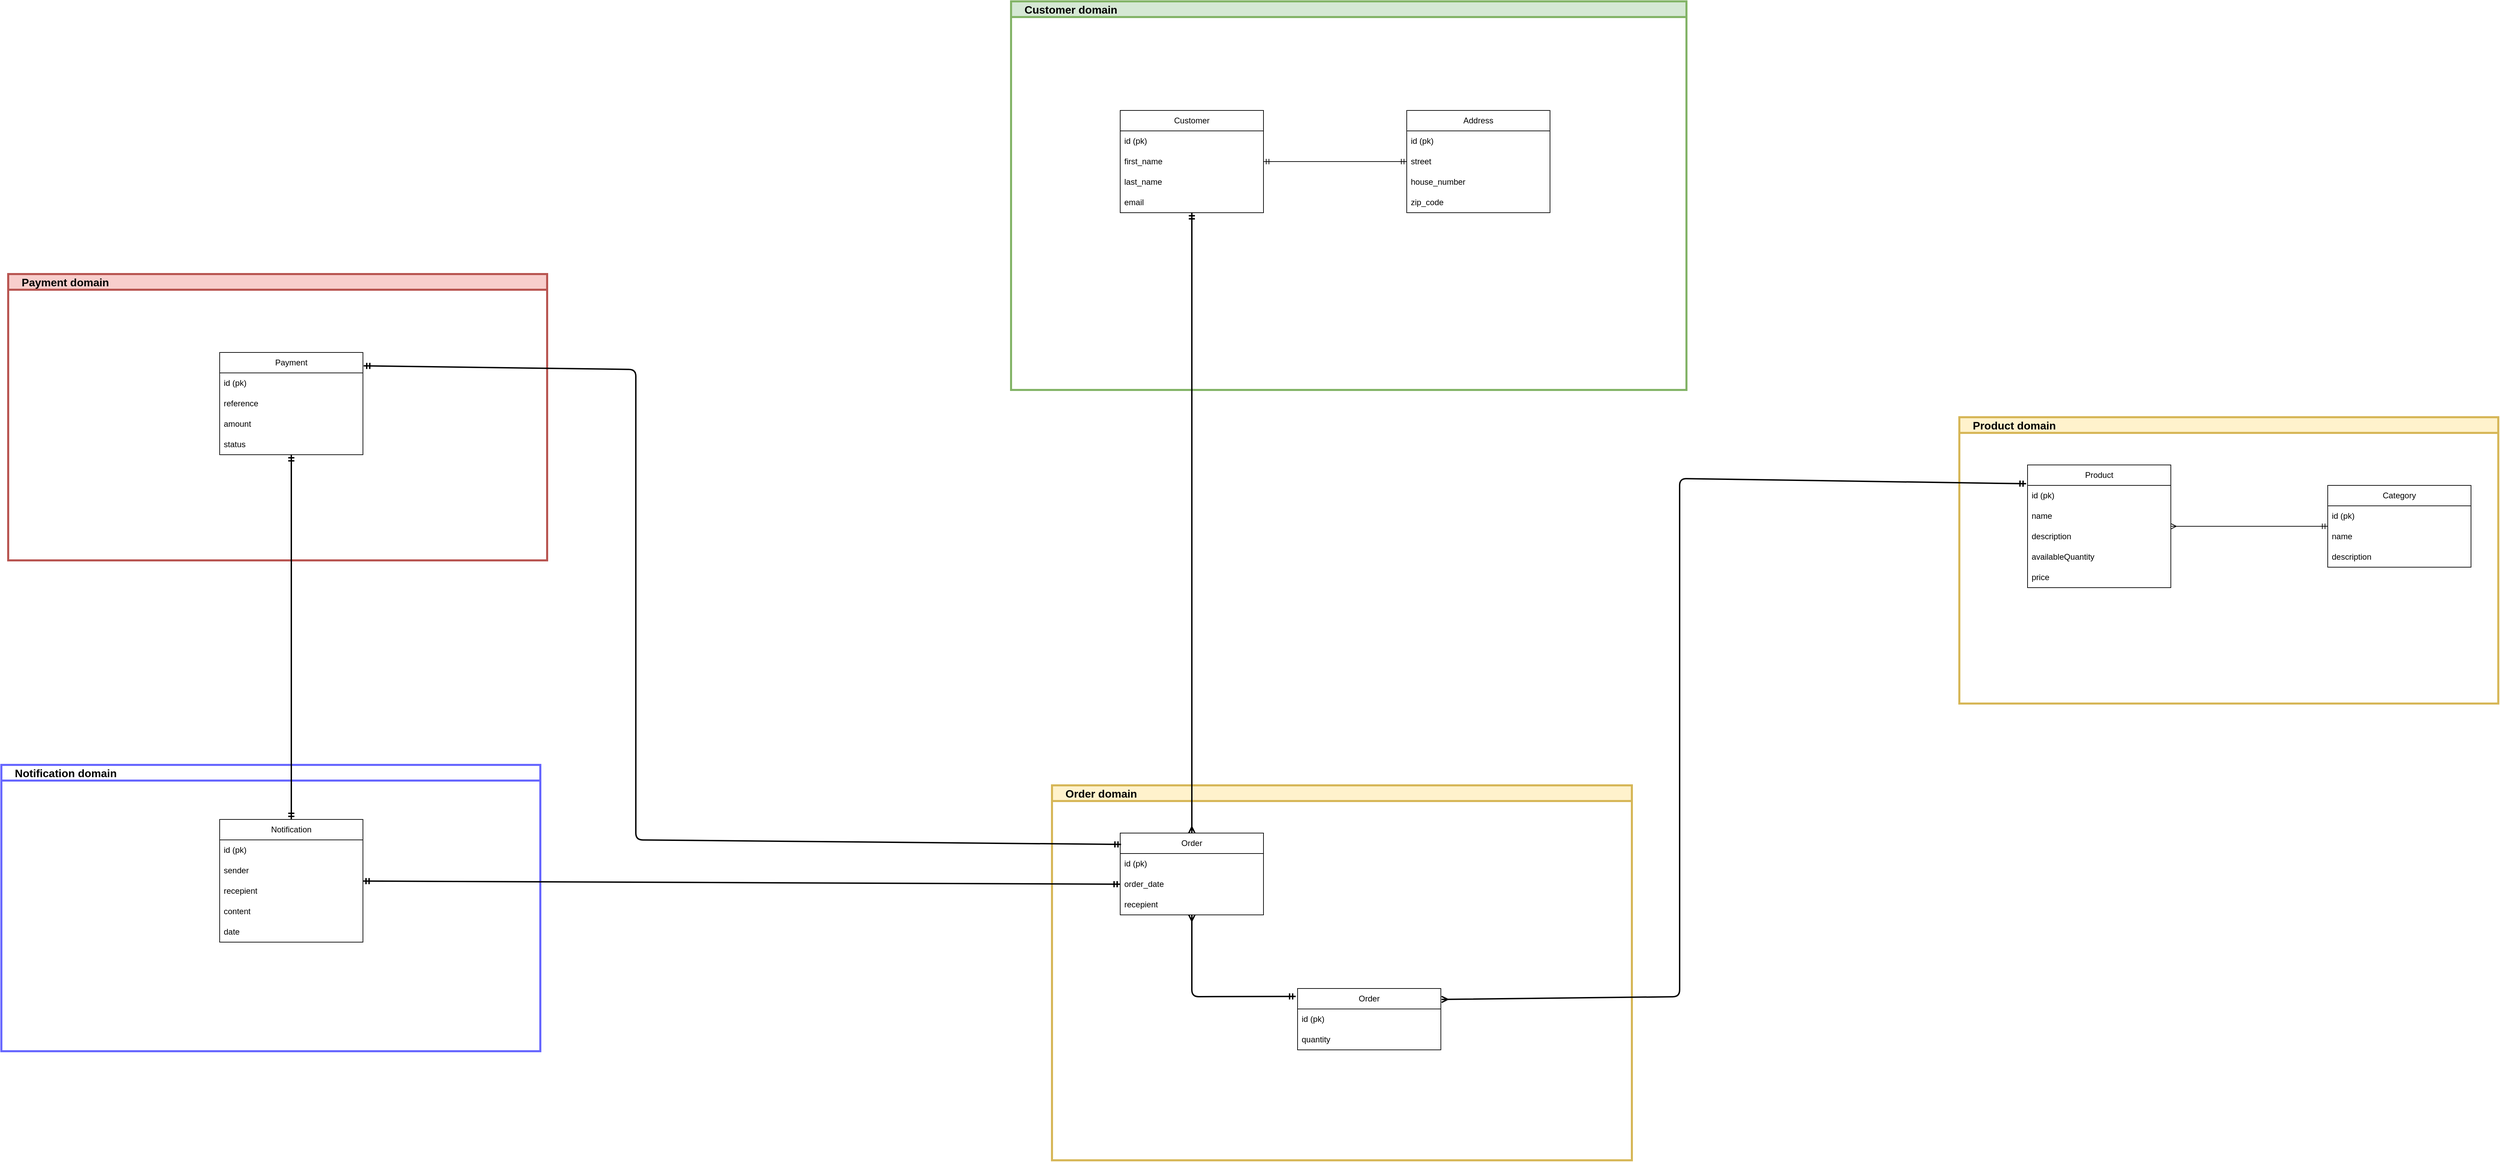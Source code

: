 <mxfile>
    <diagram id="LrsE282gUuPCvKpwzugp" name="Page-1">
        <mxGraphModel dx="7000" dy="7150" grid="1" gridSize="10" guides="1" tooltips="1" connect="1" arrows="1" fold="1" page="1" pageScale="1" pageWidth="850" pageHeight="1100" math="0" shadow="0">
            <root>
                <mxCell id="0"/>
                <mxCell id="1" parent="0"/>
                <mxCell id="39" value="&lt;span style=&quot;font-size: 16px;&quot;&gt;&amp;nbsp; &amp;nbsp; Customer domain&lt;/span&gt;" style="swimlane;whiteSpace=wrap;html=1;strokeColor=#82b366;strokeWidth=3;align=left;fillColor=#d5e8d4;" parent="1" vertex="1">
                    <mxGeometry x="1150" y="-80" width="990" height="570" as="geometry"/>
                </mxCell>
                <mxCell id="3" value="Customer" style="swimlane;fontStyle=0;childLayout=stackLayout;horizontal=1;startSize=30;horizontalStack=0;resizeParent=1;resizeParentMax=0;resizeLast=0;collapsible=1;marginBottom=0;whiteSpace=wrap;html=1;" parent="39" vertex="1">
                    <mxGeometry x="160" y="160" width="210" height="150" as="geometry"/>
                </mxCell>
                <mxCell id="4" value="id (pk)" style="text;strokeColor=none;fillColor=none;align=left;verticalAlign=middle;spacingLeft=4;spacingRight=4;overflow=hidden;points=[[0,0.5],[1,0.5]];portConstraint=eastwest;rotatable=0;whiteSpace=wrap;html=1;" parent="3" vertex="1">
                    <mxGeometry y="30" width="210" height="30" as="geometry"/>
                </mxCell>
                <mxCell id="5" value="first_name" style="text;strokeColor=none;fillColor=none;align=left;verticalAlign=middle;spacingLeft=4;spacingRight=4;overflow=hidden;points=[[0,0.5],[1,0.5]];portConstraint=eastwest;rotatable=0;whiteSpace=wrap;html=1;" parent="3" vertex="1">
                    <mxGeometry y="60" width="210" height="30" as="geometry"/>
                </mxCell>
                <mxCell id="7" value="last_name" style="text;strokeColor=none;fillColor=none;align=left;verticalAlign=middle;spacingLeft=4;spacingRight=4;overflow=hidden;points=[[0,0.5],[1,0.5]];portConstraint=eastwest;rotatable=0;whiteSpace=wrap;html=1;" parent="3" vertex="1">
                    <mxGeometry y="90" width="210" height="30" as="geometry"/>
                </mxCell>
                <mxCell id="8" value="email" style="text;strokeColor=none;fillColor=none;align=left;verticalAlign=middle;spacingLeft=4;spacingRight=4;overflow=hidden;points=[[0,0.5],[1,0.5]];portConstraint=eastwest;rotatable=0;whiteSpace=wrap;html=1;" parent="3" vertex="1">
                    <mxGeometry y="120" width="210" height="30" as="geometry"/>
                </mxCell>
                <mxCell id="9" value="Address" style="swimlane;fontStyle=0;childLayout=stackLayout;horizontal=1;startSize=30;horizontalStack=0;resizeParent=1;resizeParentMax=0;resizeLast=0;collapsible=1;marginBottom=0;whiteSpace=wrap;html=1;" parent="39" vertex="1">
                    <mxGeometry x="580" y="160" width="210" height="150" as="geometry"/>
                </mxCell>
                <mxCell id="10" value="id (pk)" style="text;strokeColor=none;fillColor=none;align=left;verticalAlign=middle;spacingLeft=4;spacingRight=4;overflow=hidden;points=[[0,0.5],[1,0.5]];portConstraint=eastwest;rotatable=0;whiteSpace=wrap;html=1;" parent="9" vertex="1">
                    <mxGeometry y="30" width="210" height="30" as="geometry"/>
                </mxCell>
                <mxCell id="11" value="street" style="text;strokeColor=none;fillColor=none;align=left;verticalAlign=middle;spacingLeft=4;spacingRight=4;overflow=hidden;points=[[0,0.5],[1,0.5]];portConstraint=eastwest;rotatable=0;whiteSpace=wrap;html=1;" parent="9" vertex="1">
                    <mxGeometry y="60" width="210" height="30" as="geometry"/>
                </mxCell>
                <mxCell id="12" value="house_number" style="text;strokeColor=none;fillColor=none;align=left;verticalAlign=middle;spacingLeft=4;spacingRight=4;overflow=hidden;points=[[0,0.5],[1,0.5]];portConstraint=eastwest;rotatable=0;whiteSpace=wrap;html=1;" parent="9" vertex="1">
                    <mxGeometry y="90" width="210" height="30" as="geometry"/>
                </mxCell>
                <mxCell id="13" value="zip_code" style="text;strokeColor=none;fillColor=none;align=left;verticalAlign=middle;spacingLeft=4;spacingRight=4;overflow=hidden;points=[[0,0.5],[1,0.5]];portConstraint=eastwest;rotatable=0;whiteSpace=wrap;html=1;" parent="9" vertex="1">
                    <mxGeometry y="120" width="210" height="30" as="geometry"/>
                </mxCell>
                <mxCell id="14" style="edgeStyle=none;html=1;entryX=0;entryY=0.5;entryDx=0;entryDy=0;endArrow=ERmandOne;endFill=0;startArrow=ERmandOne;startFill=0;" parent="39" source="3" target="11" edge="1">
                    <mxGeometry relative="1" as="geometry"/>
                </mxCell>
                <mxCell id="32" value="&lt;span style=&quot;font-size: 16px;&quot;&gt;&amp;nbsp; &amp;nbsp; Payment domain&lt;/span&gt;" style="swimlane;whiteSpace=wrap;html=1;strokeColor=#b85450;strokeWidth=3;align=left;fillColor=#f8cecc;" parent="1" vertex="1">
                    <mxGeometry x="-320" y="320" width="790" height="420" as="geometry"/>
                </mxCell>
                <mxCell id="15" value="Payment" style="swimlane;fontStyle=0;childLayout=stackLayout;horizontal=1;startSize=30;horizontalStack=0;resizeParent=1;resizeParentMax=0;resizeLast=0;collapsible=1;marginBottom=0;whiteSpace=wrap;html=1;" parent="32" vertex="1">
                    <mxGeometry x="310" y="115" width="210" height="150" as="geometry"/>
                </mxCell>
                <mxCell id="16" value="id (pk)" style="text;strokeColor=none;fillColor=none;align=left;verticalAlign=middle;spacingLeft=4;spacingRight=4;overflow=hidden;points=[[0,0.5],[1,0.5]];portConstraint=eastwest;rotatable=0;whiteSpace=wrap;html=1;" parent="15" vertex="1">
                    <mxGeometry y="30" width="210" height="30" as="geometry"/>
                </mxCell>
                <mxCell id="17" value="reference" style="text;strokeColor=none;fillColor=none;align=left;verticalAlign=middle;spacingLeft=4;spacingRight=4;overflow=hidden;points=[[0,0.5],[1,0.5]];portConstraint=eastwest;rotatable=0;whiteSpace=wrap;html=1;" parent="15" vertex="1">
                    <mxGeometry y="60" width="210" height="30" as="geometry"/>
                </mxCell>
                <mxCell id="18" value="amount" style="text;strokeColor=none;fillColor=none;align=left;verticalAlign=middle;spacingLeft=4;spacingRight=4;overflow=hidden;points=[[0,0.5],[1,0.5]];portConstraint=eastwest;rotatable=0;whiteSpace=wrap;html=1;" parent="15" vertex="1">
                    <mxGeometry y="90" width="210" height="30" as="geometry"/>
                </mxCell>
                <mxCell id="19" value="status" style="text;strokeColor=none;fillColor=none;align=left;verticalAlign=middle;spacingLeft=4;spacingRight=4;overflow=hidden;points=[[0,0.5],[1,0.5]];portConstraint=eastwest;rotatable=0;whiteSpace=wrap;html=1;" parent="15" vertex="1">
                    <mxGeometry y="120" width="210" height="30" as="geometry"/>
                </mxCell>
                <mxCell id="30" value="&lt;font style=&quot;font-size: 16px;&quot;&gt;&amp;nbsp; &amp;nbsp; Notification domain&lt;/font&gt;" style="swimlane;whiteSpace=wrap;html=1;strokeColor=#6666FF;strokeWidth=3;align=left;" parent="1" vertex="1">
                    <mxGeometry x="-330" y="1040" width="790" height="420" as="geometry"/>
                </mxCell>
                <mxCell id="20" value="Notification" style="swimlane;fontStyle=0;childLayout=stackLayout;horizontal=1;startSize=30;horizontalStack=0;resizeParent=1;resizeParentMax=0;resizeLast=0;collapsible=1;marginBottom=0;whiteSpace=wrap;html=1;" parent="30" vertex="1">
                    <mxGeometry x="320" y="80" width="210" height="180" as="geometry"/>
                </mxCell>
                <mxCell id="21" value="id (pk)" style="text;strokeColor=none;fillColor=none;align=left;verticalAlign=middle;spacingLeft=4;spacingRight=4;overflow=hidden;points=[[0,0.5],[1,0.5]];portConstraint=eastwest;rotatable=0;whiteSpace=wrap;html=1;" parent="20" vertex="1">
                    <mxGeometry y="30" width="210" height="30" as="geometry"/>
                </mxCell>
                <mxCell id="22" value="sender" style="text;strokeColor=none;fillColor=none;align=left;verticalAlign=middle;spacingLeft=4;spacingRight=4;overflow=hidden;points=[[0,0.5],[1,0.5]];portConstraint=eastwest;rotatable=0;whiteSpace=wrap;html=1;" parent="20" vertex="1">
                    <mxGeometry y="60" width="210" height="30" as="geometry"/>
                </mxCell>
                <mxCell id="23" value="recepient" style="text;strokeColor=none;fillColor=none;align=left;verticalAlign=middle;spacingLeft=4;spacingRight=4;overflow=hidden;points=[[0,0.5],[1,0.5]];portConstraint=eastwest;rotatable=0;whiteSpace=wrap;html=1;" parent="20" vertex="1">
                    <mxGeometry y="90" width="210" height="30" as="geometry"/>
                </mxCell>
                <mxCell id="25" value="content" style="text;strokeColor=none;fillColor=none;align=left;verticalAlign=middle;spacingLeft=4;spacingRight=4;overflow=hidden;points=[[0,0.5],[1,0.5]];portConstraint=eastwest;rotatable=0;whiteSpace=wrap;html=1;" parent="20" vertex="1">
                    <mxGeometry y="120" width="210" height="30" as="geometry"/>
                </mxCell>
                <mxCell id="24" value="date" style="text;strokeColor=none;fillColor=none;align=left;verticalAlign=middle;spacingLeft=4;spacingRight=4;overflow=hidden;points=[[0,0.5],[1,0.5]];portConstraint=eastwest;rotatable=0;whiteSpace=wrap;html=1;" parent="20" vertex="1">
                    <mxGeometry y="150" width="210" height="30" as="geometry"/>
                </mxCell>
                <mxCell id="27" style="edgeStyle=none;html=1;entryX=0.5;entryY=0;entryDx=0;entryDy=0;startArrow=ERmandOne;startFill=0;endArrow=ERmandOne;endFill=0;strokeWidth=2;" parent="1" source="15" target="20" edge="1">
                    <mxGeometry relative="1" as="geometry"/>
                </mxCell>
                <mxCell id="45" value="&lt;font color=&quot;#000000&quot; style=&quot;font-size: 16px;&quot;&gt;&amp;nbsp; &amp;nbsp; Order domain&lt;/font&gt;" style="swimlane;whiteSpace=wrap;html=1;strokeColor=#d6b656;strokeWidth=3;align=left;fillColor=#fff2cc;" parent="1" vertex="1">
                    <mxGeometry x="1210" y="1070" width="850" height="550" as="geometry"/>
                </mxCell>
                <mxCell id="65" style="edgeStyle=none;html=1;entryX=-0.013;entryY=0.129;entryDx=0;entryDy=0;entryPerimeter=0;strokeWidth=2;fontSize=16;startArrow=ERmany;startFill=0;endArrow=ERmandOne;endFill=0;" parent="45" source="46" target="61" edge="1">
                    <mxGeometry relative="1" as="geometry">
                        <Array as="points">
                            <mxPoint x="205" y="310"/>
                        </Array>
                    </mxGeometry>
                </mxCell>
                <mxCell id="46" value="Order" style="swimlane;fontStyle=0;childLayout=stackLayout;horizontal=1;startSize=30;horizontalStack=0;resizeParent=1;resizeParentMax=0;resizeLast=0;collapsible=1;marginBottom=0;whiteSpace=wrap;html=1;" parent="45" vertex="1">
                    <mxGeometry x="100" y="70" width="210" height="120" as="geometry"/>
                </mxCell>
                <mxCell id="47" value="id (pk)" style="text;strokeColor=none;fillColor=none;align=left;verticalAlign=middle;spacingLeft=4;spacingRight=4;overflow=hidden;points=[[0,0.5],[1,0.5]];portConstraint=eastwest;rotatable=0;whiteSpace=wrap;html=1;" parent="46" vertex="1">
                    <mxGeometry y="30" width="210" height="30" as="geometry"/>
                </mxCell>
                <mxCell id="48" value="order_date" style="text;strokeColor=none;fillColor=none;align=left;verticalAlign=middle;spacingLeft=4;spacingRight=4;overflow=hidden;points=[[0,0.5],[1,0.5]];portConstraint=eastwest;rotatable=0;whiteSpace=wrap;html=1;" parent="46" vertex="1">
                    <mxGeometry y="60" width="210" height="30" as="geometry"/>
                </mxCell>
                <mxCell id="49" value="recepient" style="text;strokeColor=none;fillColor=none;align=left;verticalAlign=middle;spacingLeft=4;spacingRight=4;overflow=hidden;points=[[0,0.5],[1,0.5]];portConstraint=eastwest;rotatable=0;whiteSpace=wrap;html=1;" parent="46" vertex="1">
                    <mxGeometry y="90" width="210" height="30" as="geometry"/>
                </mxCell>
                <mxCell id="61" value="Order" style="swimlane;fontStyle=0;childLayout=stackLayout;horizontal=1;startSize=30;horizontalStack=0;resizeParent=1;resizeParentMax=0;resizeLast=0;collapsible=1;marginBottom=0;whiteSpace=wrap;html=1;" parent="45" vertex="1">
                    <mxGeometry x="360" y="298" width="210" height="90" as="geometry"/>
                </mxCell>
                <mxCell id="62" value="id (pk)" style="text;strokeColor=none;fillColor=none;align=left;verticalAlign=middle;spacingLeft=4;spacingRight=4;overflow=hidden;points=[[0,0.5],[1,0.5]];portConstraint=eastwest;rotatable=0;whiteSpace=wrap;html=1;" parent="61" vertex="1">
                    <mxGeometry y="30" width="210" height="30" as="geometry"/>
                </mxCell>
                <mxCell id="63" value="quantity" style="text;strokeColor=none;fillColor=none;align=left;verticalAlign=middle;spacingLeft=4;spacingRight=4;overflow=hidden;points=[[0,0.5],[1,0.5]];portConstraint=eastwest;rotatable=0;whiteSpace=wrap;html=1;" parent="61" vertex="1">
                    <mxGeometry y="60" width="210" height="30" as="geometry"/>
                </mxCell>
                <mxCell id="52" style="edgeStyle=none;html=1;entryX=0.006;entryY=0.139;entryDx=0;entryDy=0;entryPerimeter=0;strokeWidth=2;fontSize=16;startArrow=ERmandOne;startFill=0;endArrow=ERmandOne;endFill=0;exitX=1.005;exitY=0.131;exitDx=0;exitDy=0;exitPerimeter=0;" parent="1" source="15" target="46" edge="1">
                    <mxGeometry relative="1" as="geometry">
                        <Array as="points">
                            <mxPoint x="600" y="460"/>
                            <mxPoint x="600" y="1150"/>
                        </Array>
                    </mxGeometry>
                </mxCell>
                <mxCell id="53" style="edgeStyle=none;html=1;entryX=0;entryY=0.5;entryDx=0;entryDy=0;strokeWidth=2;fontSize=16;startArrow=ERmandOne;startFill=0;endArrow=ERmandOne;endFill=0;" parent="1" source="20" target="48" edge="1">
                    <mxGeometry relative="1" as="geometry"/>
                </mxCell>
                <mxCell id="54" style="edgeStyle=none;html=1;strokeWidth=2;fontSize=16;startArrow=ERmandOne;startFill=0;endArrow=ERmany;endFill=0;" parent="1" source="3" target="46" edge="1">
                    <mxGeometry relative="1" as="geometry"/>
                </mxCell>
                <mxCell id="55" value="&lt;span style=&quot;font-size: 16px;&quot;&gt;&lt;font color=&quot;#000000&quot;&gt;&amp;nbsp; &amp;nbsp; Product domain&lt;/font&gt;&lt;/span&gt;" style="swimlane;whiteSpace=wrap;html=1;strokeColor=#d6b656;strokeWidth=3;align=left;fillColor=#fff2cc;" parent="1" vertex="1">
                    <mxGeometry x="2540" y="530" width="790" height="420" as="geometry"/>
                </mxCell>
                <mxCell id="74" style="edgeStyle=none;html=1;fontColor=#000000;endArrow=ERmandOne;endFill=0;startArrow=ERmany;startFill=0;" parent="55" source="56" target="68" edge="1">
                    <mxGeometry relative="1" as="geometry"/>
                </mxCell>
                <mxCell id="56" value="Product" style="swimlane;fontStyle=0;childLayout=stackLayout;horizontal=1;startSize=30;horizontalStack=0;resizeParent=1;resizeParentMax=0;resizeLast=0;collapsible=1;marginBottom=0;whiteSpace=wrap;html=1;" parent="55" vertex="1">
                    <mxGeometry x="100" y="70" width="210" height="180" as="geometry"/>
                </mxCell>
                <mxCell id="57" value="id (pk)" style="text;strokeColor=none;fillColor=none;align=left;verticalAlign=middle;spacingLeft=4;spacingRight=4;overflow=hidden;points=[[0,0.5],[1,0.5]];portConstraint=eastwest;rotatable=0;whiteSpace=wrap;html=1;" parent="56" vertex="1">
                    <mxGeometry y="30" width="210" height="30" as="geometry"/>
                </mxCell>
                <mxCell id="58" value="name" style="text;strokeColor=none;fillColor=none;align=left;verticalAlign=middle;spacingLeft=4;spacingRight=4;overflow=hidden;points=[[0,0.5],[1,0.5]];portConstraint=eastwest;rotatable=0;whiteSpace=wrap;html=1;" parent="56" vertex="1">
                    <mxGeometry y="60" width="210" height="30" as="geometry"/>
                </mxCell>
                <mxCell id="66" value="description" style="text;strokeColor=none;fillColor=none;align=left;verticalAlign=middle;spacingLeft=4;spacingRight=4;overflow=hidden;points=[[0,0.5],[1,0.5]];portConstraint=eastwest;rotatable=0;whiteSpace=wrap;html=1;" parent="56" vertex="1">
                    <mxGeometry y="90" width="210" height="30" as="geometry"/>
                </mxCell>
                <mxCell id="67" value="availableQuantity" style="text;strokeColor=none;fillColor=none;align=left;verticalAlign=middle;spacingLeft=4;spacingRight=4;overflow=hidden;points=[[0,0.5],[1,0.5]];portConstraint=eastwest;rotatable=0;whiteSpace=wrap;html=1;" parent="56" vertex="1">
                    <mxGeometry y="120" width="210" height="30" as="geometry"/>
                </mxCell>
                <mxCell id="59" value="price" style="text;strokeColor=none;fillColor=none;align=left;verticalAlign=middle;spacingLeft=4;spacingRight=4;overflow=hidden;points=[[0,0.5],[1,0.5]];portConstraint=eastwest;rotatable=0;whiteSpace=wrap;html=1;" parent="56" vertex="1">
                    <mxGeometry y="150" width="210" height="30" as="geometry"/>
                </mxCell>
                <mxCell id="68" value="Category" style="swimlane;fontStyle=0;childLayout=stackLayout;horizontal=1;startSize=30;horizontalStack=0;resizeParent=1;resizeParentMax=0;resizeLast=0;collapsible=1;marginBottom=0;whiteSpace=wrap;html=1;" parent="55" vertex="1">
                    <mxGeometry x="540" y="100" width="210" height="120" as="geometry"/>
                </mxCell>
                <mxCell id="69" value="id (pk)" style="text;strokeColor=none;fillColor=none;align=left;verticalAlign=middle;spacingLeft=4;spacingRight=4;overflow=hidden;points=[[0,0.5],[1,0.5]];portConstraint=eastwest;rotatable=0;whiteSpace=wrap;html=1;" parent="68" vertex="1">
                    <mxGeometry y="30" width="210" height="30" as="geometry"/>
                </mxCell>
                <mxCell id="70" value="name" style="text;strokeColor=none;fillColor=none;align=left;verticalAlign=middle;spacingLeft=4;spacingRight=4;overflow=hidden;points=[[0,0.5],[1,0.5]];portConstraint=eastwest;rotatable=0;whiteSpace=wrap;html=1;" parent="68" vertex="1">
                    <mxGeometry y="60" width="210" height="30" as="geometry"/>
                </mxCell>
                <mxCell id="71" value="description" style="text;strokeColor=none;fillColor=none;align=left;verticalAlign=middle;spacingLeft=4;spacingRight=4;overflow=hidden;points=[[0,0.5],[1,0.5]];portConstraint=eastwest;rotatable=0;whiteSpace=wrap;html=1;" parent="68" vertex="1">
                    <mxGeometry y="90" width="210" height="30" as="geometry"/>
                </mxCell>
                <mxCell id="60" style="edgeStyle=none;html=1;entryX=-0.01;entryY=0.153;entryDx=0;entryDy=0;entryPerimeter=0;strokeWidth=2;fontSize=16;startArrow=ERmany;startFill=0;endArrow=ERmandOne;endFill=0;exitX=1.005;exitY=0.178;exitDx=0;exitDy=0;exitPerimeter=0;" parent="1" source="61" target="56" edge="1">
                    <mxGeometry relative="1" as="geometry">
                        <Array as="points">
                            <mxPoint x="2130" y="1380"/>
                            <mxPoint x="2130" y="620"/>
                        </Array>
                    </mxGeometry>
                </mxCell>
            </root>
        </mxGraphModel>
    </diagram>
</mxfile>